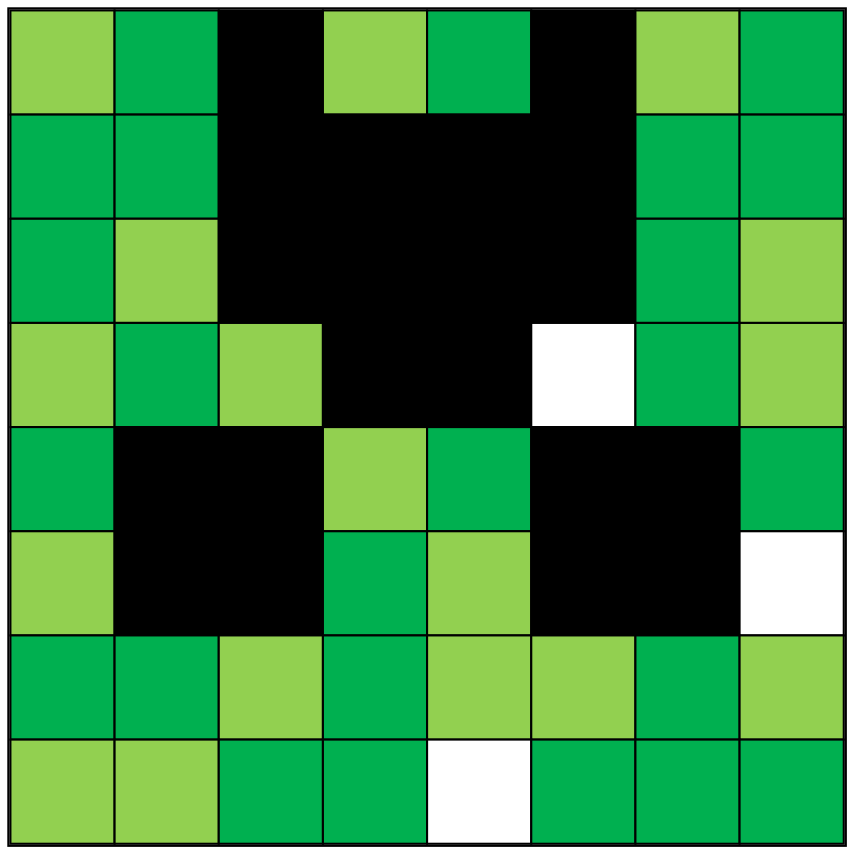 
        digraph G {bgcolor=none;
    node[ style = "filled" shape=plaintext margin =0 width=0 height=0] a[ label=<
        
        <table border = "1" width = "400px" height = "400px" cellspacing="0">
        <tr>
<td id="(7, 0)" width = "50.0px" height="50.0px" bgcolor = "#92D050"></td>
<td id="(7, 1)" width = "50.0px" height="50.0px" bgcolor = "#00B050"></td>
<td id="(7, 2)" width = "50.0px" height="50.0px" bgcolor = "#000000"></td>
<td id="(7, 3)" width = "50.0px" height="50.0px" bgcolor = "#92D050"></td>
<td id="(7, 4)" width = "50.0px" height="50.0px" bgcolor = "#00B050"></td>
<td id="(7, 5)" width = "50.0px" height="50.0px" bgcolor = "#000000"></td>
<td id="(7, 6)" width = "50.0px" height="50.0px" bgcolor = "#92D050"></td>
<td id="(7, 7)" width = "50.0px" height="50.0px" bgcolor = "#00B050"></td>
</tr>
<tr>
<td id="(6, 0)" width = "50.0px" height="50.0px" bgcolor = "#00B050"></td>
<td id="(6, 1)" width = "50.0px" height="50.0px" bgcolor = "#00B050"></td>
<td id="(6, 2)" width = "50.0px" height="50.0px" bgcolor = "#000000"></td>
<td id="(6, 3)" width = "50.0px" height="50.0px" bgcolor = "#000000"></td>
<td id="(6, 4)" width = "50.0px" height="50.0px" bgcolor = "#000000"></td>
<td id="(6, 5)" width = "50.0px" height="50.0px" bgcolor = "#000000"></td>
<td id="(6, 6)" width = "50.0px" height="50.0px" bgcolor = "#00B050"></td>
<td id="(6, 7)" width = "50.0px" height="50.0px" bgcolor = "#00B050"></td>
</tr>
<tr>
<td id="(5, 0)" width = "50.0px" height="50.0px" bgcolor = "#00B050"></td>
<td id="(5, 1)" width = "50.0px" height="50.0px" bgcolor = "#92D050"></td>
<td id="(5, 2)" width = "50.0px" height="50.0px" bgcolor = "#000000"></td>
<td id="(5, 3)" width = "50.0px" height="50.0px" bgcolor = "#000000"></td>
<td id="(5, 4)" width = "50.0px" height="50.0px" bgcolor = "#000000"></td>
<td id="(5, 5)" width = "50.0px" height="50.0px" bgcolor = "#000000"></td>
<td id="(5, 6)" width = "50.0px" height="50.0px" bgcolor = "#00B050"></td>
<td id="(5, 7)" width = "50.0px" height="50.0px" bgcolor = "#92D050"></td>
</tr>
<tr>
<td id="(4, 0)" width = "50.0px" height="50.0px" bgcolor = "#92D050"></td>
<td id="(4, 1)" width = "50.0px" height="50.0px" bgcolor = "#00B050"></td>
<td id="(4, 2)" width = "50.0px" height="50.0px" bgcolor = "#92D050"></td>
<td id="(4, 3)" width = "50.0px" height="50.0px" bgcolor = "#000000"></td>
<td id="(4, 4)" width = "50.0px" height="50.0px" bgcolor = "#000000"></td>
<td id="(4, 5)" width = "50.0px" height="50.0px" bgcolor = "white"></td>
<td id="(4, 6)" width = "50.0px" height="50.0px" bgcolor = "#00B050"></td>
<td id="(4, 7)" width = "50.0px" height="50.0px" bgcolor = "#92D050"></td>
</tr>
<tr>
<td id="(3, 0)" width = "50.0px" height="50.0px" bgcolor = "#00B050"></td>
<td id="(3, 1)" width = "50.0px" height="50.0px" bgcolor = "#000000"></td>
<td id="(3, 2)" width = "50.0px" height="50.0px" bgcolor = "#000000"></td>
<td id="(3, 3)" width = "50.0px" height="50.0px" bgcolor = "#92D050"></td>
<td id="(3, 4)" width = "50.0px" height="50.0px" bgcolor = "#00B050"></td>
<td id="(3, 5)" width = "50.0px" height="50.0px" bgcolor = "#000000"></td>
<td id="(3, 6)" width = "50.0px" height="50.0px" bgcolor = "#000000"></td>
<td id="(3, 7)" width = "50.0px" height="50.0px" bgcolor = "#00B050"></td>
</tr>
<tr>
<td id="(2, 0)" width = "50.0px" height="50.0px" bgcolor = "#92D050"></td>
<td id="(2, 1)" width = "50.0px" height="50.0px" bgcolor = "#000000"></td>
<td id="(2, 2)" width = "50.0px" height="50.0px" bgcolor = "#000000"></td>
<td id="(2, 3)" width = "50.0px" height="50.0px" bgcolor = "#00B050"></td>
<td id="(2, 4)" width = "50.0px" height="50.0px" bgcolor = "#92D050"></td>
<td id="(2, 5)" width = "50.0px" height="50.0px" bgcolor = "#000000"></td>
<td id="(2, 6)" width = "50.0px" height="50.0px" bgcolor = "#000000"></td>
<td id="(2, 7)" width = "50.0px" height="50.0px" bgcolor = "white"></td>
</tr>
<tr>
<td id="(1, 0)" width = "50.0px" height="50.0px" bgcolor = "#00B050"></td>
<td id="(1, 1)" width = "50.0px" height="50.0px" bgcolor = "#00B050"></td>
<td id="(1, 2)" width = "50.0px" height="50.0px" bgcolor = "#92D050"></td>
<td id="(1, 3)" width = "50.0px" height="50.0px" bgcolor = "#00B050"></td>
<td id="(1, 4)" width = "50.0px" height="50.0px" bgcolor = "#92D050"></td>
<td id="(1, 5)" width = "50.0px" height="50.0px" bgcolor = "#92D050"></td>
<td id="(1, 6)" width = "50.0px" height="50.0px" bgcolor = "#00B050"></td>
<td id="(1, 7)" width = "50.0px" height="50.0px" bgcolor = "#92D050"></td>
</tr>
<tr>
<td id="(0, 0)" width = "50.0px" height="50.0px" bgcolor = "#92D050"></td>
<td id="(0, 1)" width = "50.0px" height="50.0px" bgcolor = "#92D050"></td>
<td id="(0, 2)" width = "50.0px" height="50.0px" bgcolor = "#00B050"></td>
<td id="(0, 3)" width = "50.0px" height="50.0px" bgcolor = "#00B050"></td>
<td id="(0, 4)" width = "50.0px" height="50.0px" bgcolor = "white"></td>
<td id="(0, 5)" width = "50.0px" height="50.0px" bgcolor = "#00B050"></td>
<td id="(0, 6)" width = "50.0px" height="50.0px" bgcolor = "#00B050"></td>
<td id="(0, 7)" width = "50.0px" height="50.0px" bgcolor = "#00B050"></td>
</tr>
</table>
>];}